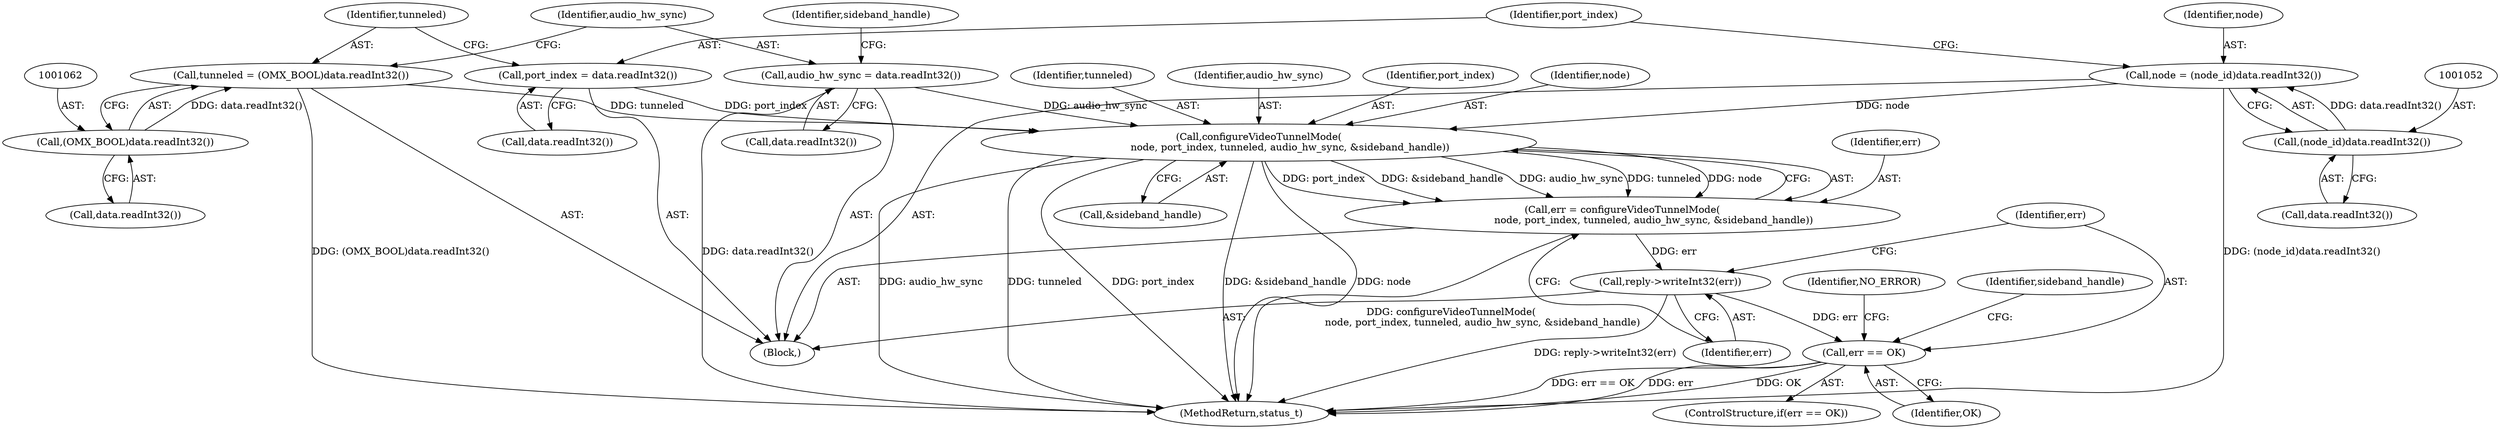 digraph "0_Android_db829699d3293f254a7387894303451a91278986@pointer" {
"1001075" [label="(Call,configureVideoTunnelMode(\n                    node, port_index, tunneled, audio_hw_sync, &sideband_handle))"];
"1001049" [label="(Call,node = (node_id)data.readInt32())"];
"1001051" [label="(Call,(node_id)data.readInt32())"];
"1001055" [label="(Call,port_index = data.readInt32())"];
"1001059" [label="(Call,tunneled = (OMX_BOOL)data.readInt32())"];
"1001061" [label="(Call,(OMX_BOOL)data.readInt32())"];
"1001065" [label="(Call,audio_hw_sync = data.readInt32())"];
"1001073" [label="(Call,err = configureVideoTunnelMode(\n                    node, port_index, tunneled, audio_hw_sync, &sideband_handle))"];
"1001082" [label="(Call,reply->writeInt32(err))"];
"1001085" [label="(Call,err == OK)"];
"1001078" [label="(Identifier,tunneled)"];
"1001364" [label="(MethodReturn,status_t)"];
"1001079" [label="(Identifier,audio_hw_sync)"];
"1001065" [label="(Call,audio_hw_sync = data.readInt32())"];
"1001077" [label="(Identifier,port_index)"];
"1001057" [label="(Call,data.readInt32())"];
"1001059" [label="(Call,tunneled = (OMX_BOOL)data.readInt32())"];
"1001087" [label="(Identifier,OK)"];
"1001080" [label="(Call,&sideband_handle)"];
"1001084" [label="(ControlStructure,if(err == OK))"];
"1001090" [label="(Identifier,sideband_handle)"];
"1001066" [label="(Identifier,audio_hw_sync)"];
"1001063" [label="(Call,data.readInt32())"];
"1001067" [label="(Call,data.readInt32())"];
"1001073" [label="(Call,err = configureVideoTunnelMode(\n                    node, port_index, tunneled, audio_hw_sync, &sideband_handle))"];
"1001086" [label="(Identifier,err)"];
"1001092" [label="(Identifier,NO_ERROR)"];
"1001055" [label="(Call,port_index = data.readInt32())"];
"1001049" [label="(Call,node = (node_id)data.readInt32())"];
"1001075" [label="(Call,configureVideoTunnelMode(\n                    node, port_index, tunneled, audio_hw_sync, &sideband_handle))"];
"1001050" [label="(Identifier,node)"];
"1001070" [label="(Identifier,sideband_handle)"];
"1001082" [label="(Call,reply->writeInt32(err))"];
"1001051" [label="(Call,(node_id)data.readInt32())"];
"1001060" [label="(Identifier,tunneled)"];
"1001061" [label="(Call,(OMX_BOOL)data.readInt32())"];
"1001053" [label="(Call,data.readInt32())"];
"1001043" [label="(Block,)"];
"1001083" [label="(Identifier,err)"];
"1001076" [label="(Identifier,node)"];
"1001056" [label="(Identifier,port_index)"];
"1001074" [label="(Identifier,err)"];
"1001085" [label="(Call,err == OK)"];
"1001075" -> "1001073"  [label="AST: "];
"1001075" -> "1001080"  [label="CFG: "];
"1001076" -> "1001075"  [label="AST: "];
"1001077" -> "1001075"  [label="AST: "];
"1001078" -> "1001075"  [label="AST: "];
"1001079" -> "1001075"  [label="AST: "];
"1001080" -> "1001075"  [label="AST: "];
"1001073" -> "1001075"  [label="CFG: "];
"1001075" -> "1001364"  [label="DDG: &sideband_handle"];
"1001075" -> "1001364"  [label="DDG: tunneled"];
"1001075" -> "1001364"  [label="DDG: port_index"];
"1001075" -> "1001364"  [label="DDG: node"];
"1001075" -> "1001364"  [label="DDG: audio_hw_sync"];
"1001075" -> "1001073"  [label="DDG: port_index"];
"1001075" -> "1001073"  [label="DDG: &sideband_handle"];
"1001075" -> "1001073"  [label="DDG: audio_hw_sync"];
"1001075" -> "1001073"  [label="DDG: tunneled"];
"1001075" -> "1001073"  [label="DDG: node"];
"1001049" -> "1001075"  [label="DDG: node"];
"1001055" -> "1001075"  [label="DDG: port_index"];
"1001059" -> "1001075"  [label="DDG: tunneled"];
"1001065" -> "1001075"  [label="DDG: audio_hw_sync"];
"1001049" -> "1001043"  [label="AST: "];
"1001049" -> "1001051"  [label="CFG: "];
"1001050" -> "1001049"  [label="AST: "];
"1001051" -> "1001049"  [label="AST: "];
"1001056" -> "1001049"  [label="CFG: "];
"1001049" -> "1001364"  [label="DDG: (node_id)data.readInt32()"];
"1001051" -> "1001049"  [label="DDG: data.readInt32()"];
"1001051" -> "1001053"  [label="CFG: "];
"1001052" -> "1001051"  [label="AST: "];
"1001053" -> "1001051"  [label="AST: "];
"1001055" -> "1001043"  [label="AST: "];
"1001055" -> "1001057"  [label="CFG: "];
"1001056" -> "1001055"  [label="AST: "];
"1001057" -> "1001055"  [label="AST: "];
"1001060" -> "1001055"  [label="CFG: "];
"1001059" -> "1001043"  [label="AST: "];
"1001059" -> "1001061"  [label="CFG: "];
"1001060" -> "1001059"  [label="AST: "];
"1001061" -> "1001059"  [label="AST: "];
"1001066" -> "1001059"  [label="CFG: "];
"1001059" -> "1001364"  [label="DDG: (OMX_BOOL)data.readInt32()"];
"1001061" -> "1001059"  [label="DDG: data.readInt32()"];
"1001061" -> "1001063"  [label="CFG: "];
"1001062" -> "1001061"  [label="AST: "];
"1001063" -> "1001061"  [label="AST: "];
"1001065" -> "1001043"  [label="AST: "];
"1001065" -> "1001067"  [label="CFG: "];
"1001066" -> "1001065"  [label="AST: "];
"1001067" -> "1001065"  [label="AST: "];
"1001070" -> "1001065"  [label="CFG: "];
"1001065" -> "1001364"  [label="DDG: data.readInt32()"];
"1001073" -> "1001043"  [label="AST: "];
"1001074" -> "1001073"  [label="AST: "];
"1001083" -> "1001073"  [label="CFG: "];
"1001073" -> "1001364"  [label="DDG: configureVideoTunnelMode(\n                    node, port_index, tunneled, audio_hw_sync, &sideband_handle)"];
"1001073" -> "1001082"  [label="DDG: err"];
"1001082" -> "1001043"  [label="AST: "];
"1001082" -> "1001083"  [label="CFG: "];
"1001083" -> "1001082"  [label="AST: "];
"1001086" -> "1001082"  [label="CFG: "];
"1001082" -> "1001364"  [label="DDG: reply->writeInt32(err)"];
"1001082" -> "1001085"  [label="DDG: err"];
"1001085" -> "1001084"  [label="AST: "];
"1001085" -> "1001087"  [label="CFG: "];
"1001086" -> "1001085"  [label="AST: "];
"1001087" -> "1001085"  [label="AST: "];
"1001090" -> "1001085"  [label="CFG: "];
"1001092" -> "1001085"  [label="CFG: "];
"1001085" -> "1001364"  [label="DDG: OK"];
"1001085" -> "1001364"  [label="DDG: err == OK"];
"1001085" -> "1001364"  [label="DDG: err"];
}
